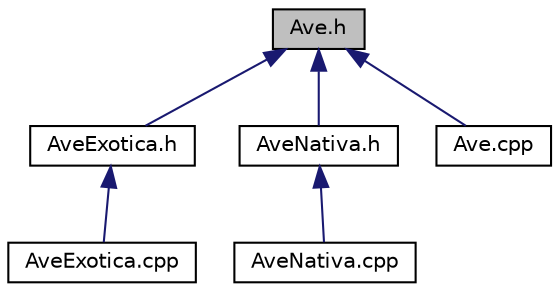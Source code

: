 digraph "Ave.h"
{
  edge [fontname="Helvetica",fontsize="10",labelfontname="Helvetica",labelfontsize="10"];
  node [fontname="Helvetica",fontsize="10",shape=record];
  Node11 [label="Ave.h",height=0.2,width=0.4,color="black", fillcolor="grey75", style="filled", fontcolor="black"];
  Node11 -> Node12 [dir="back",color="midnightblue",fontsize="10",style="solid",fontname="Helvetica"];
  Node12 [label="AveExotica.h",height=0.2,width=0.4,color="black", fillcolor="white", style="filled",URL="$_ave_exotica_8h.html"];
  Node12 -> Node13 [dir="back",color="midnightblue",fontsize="10",style="solid",fontname="Helvetica"];
  Node13 [label="AveExotica.cpp",height=0.2,width=0.4,color="black", fillcolor="white", style="filled",URL="$_ave_exotica_8cpp.html"];
  Node11 -> Node14 [dir="back",color="midnightblue",fontsize="10",style="solid",fontname="Helvetica"];
  Node14 [label="AveNativa.h",height=0.2,width=0.4,color="black", fillcolor="white", style="filled",URL="$_ave_nativa_8h.html"];
  Node14 -> Node15 [dir="back",color="midnightblue",fontsize="10",style="solid",fontname="Helvetica"];
  Node15 [label="AveNativa.cpp",height=0.2,width=0.4,color="black", fillcolor="white", style="filled",URL="$_ave_nativa_8cpp.html"];
  Node11 -> Node16 [dir="back",color="midnightblue",fontsize="10",style="solid",fontname="Helvetica"];
  Node16 [label="Ave.cpp",height=0.2,width=0.4,color="black", fillcolor="white", style="filled",URL="$_ave_8cpp.html"];
}
